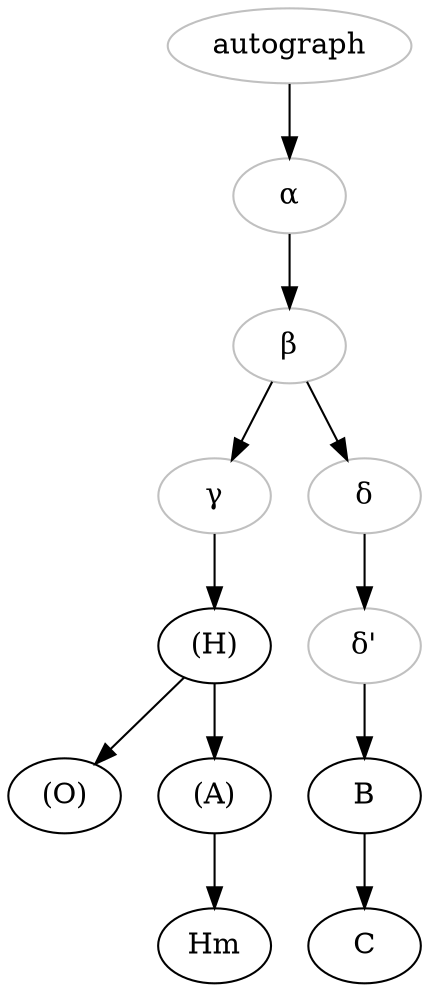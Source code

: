 digraph {

   autograph -> alpha;
   alpha-> beta;
   beta-> gamma;
   gamma->H;
   H->O;
   A->Hm;
   beta->delta;
   delta->deltaprime;
   deltaprime->B;
   B->C;
   H->A;


    
    autograph [label="autograph", color=grey];
    alpha [label="α", color=grey];
    beta [label="β", color=grey];

    gamma [label="γ", color=grey];
    delta [label="δ", color=grey];
    deltaprime [label="δ'", color=grey];

 
    H [label="(H)"];


    A [label="(A)"];
    Hm [label="Hm"];
    O [label="(O)"];


    B [label="B"];
    C [label="C"];
   
}



